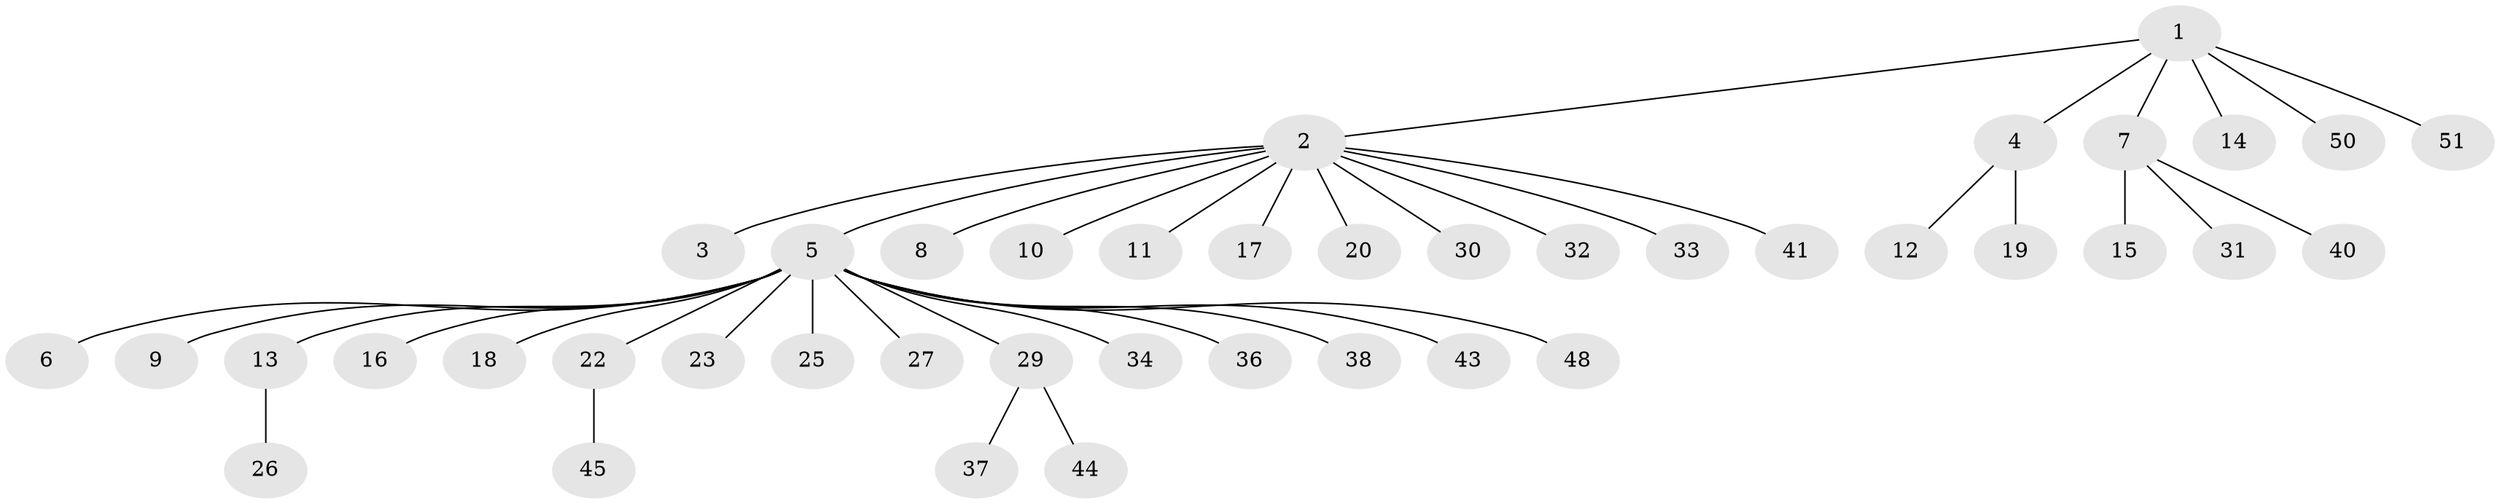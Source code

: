 // original degree distribution, {7: 0.017857142857142856, 13: 0.017857142857142856, 2: 0.14285714285714285, 4: 0.03571428571428571, 15: 0.017857142857142856, 1: 0.7142857142857143, 5: 0.017857142857142856, 3: 0.03571428571428571}
// Generated by graph-tools (version 1.1) at 2025/41/03/06/25 10:41:46]
// undirected, 42 vertices, 41 edges
graph export_dot {
graph [start="1"]
  node [color=gray90,style=filled];
  1 [super="+24"];
  2 [super="+47"];
  3 [super="+52"];
  4 [super="+28"];
  5 [super="+21"];
  6;
  7 [super="+49"];
  8;
  9 [super="+35"];
  10 [super="+46"];
  11;
  12;
  13;
  14;
  15;
  16;
  17 [super="+55"];
  18;
  19;
  20 [super="+56"];
  22 [super="+39"];
  23;
  25;
  26 [super="+54"];
  27;
  29 [super="+42"];
  30;
  31;
  32;
  33;
  34;
  36;
  37;
  38;
  40;
  41;
  43;
  44;
  45;
  48 [super="+53"];
  50;
  51;
  1 -- 2;
  1 -- 4;
  1 -- 7;
  1 -- 14;
  1 -- 50;
  1 -- 51;
  2 -- 3;
  2 -- 5;
  2 -- 8;
  2 -- 10;
  2 -- 11;
  2 -- 17;
  2 -- 20;
  2 -- 30;
  2 -- 32;
  2 -- 33;
  2 -- 41;
  4 -- 12;
  4 -- 19;
  5 -- 6;
  5 -- 9;
  5 -- 13;
  5 -- 16;
  5 -- 18;
  5 -- 22;
  5 -- 23;
  5 -- 27;
  5 -- 29;
  5 -- 34;
  5 -- 36;
  5 -- 38;
  5 -- 48;
  5 -- 25;
  5 -- 43;
  7 -- 15;
  7 -- 31;
  7 -- 40;
  13 -- 26;
  22 -- 45;
  29 -- 37;
  29 -- 44;
}
